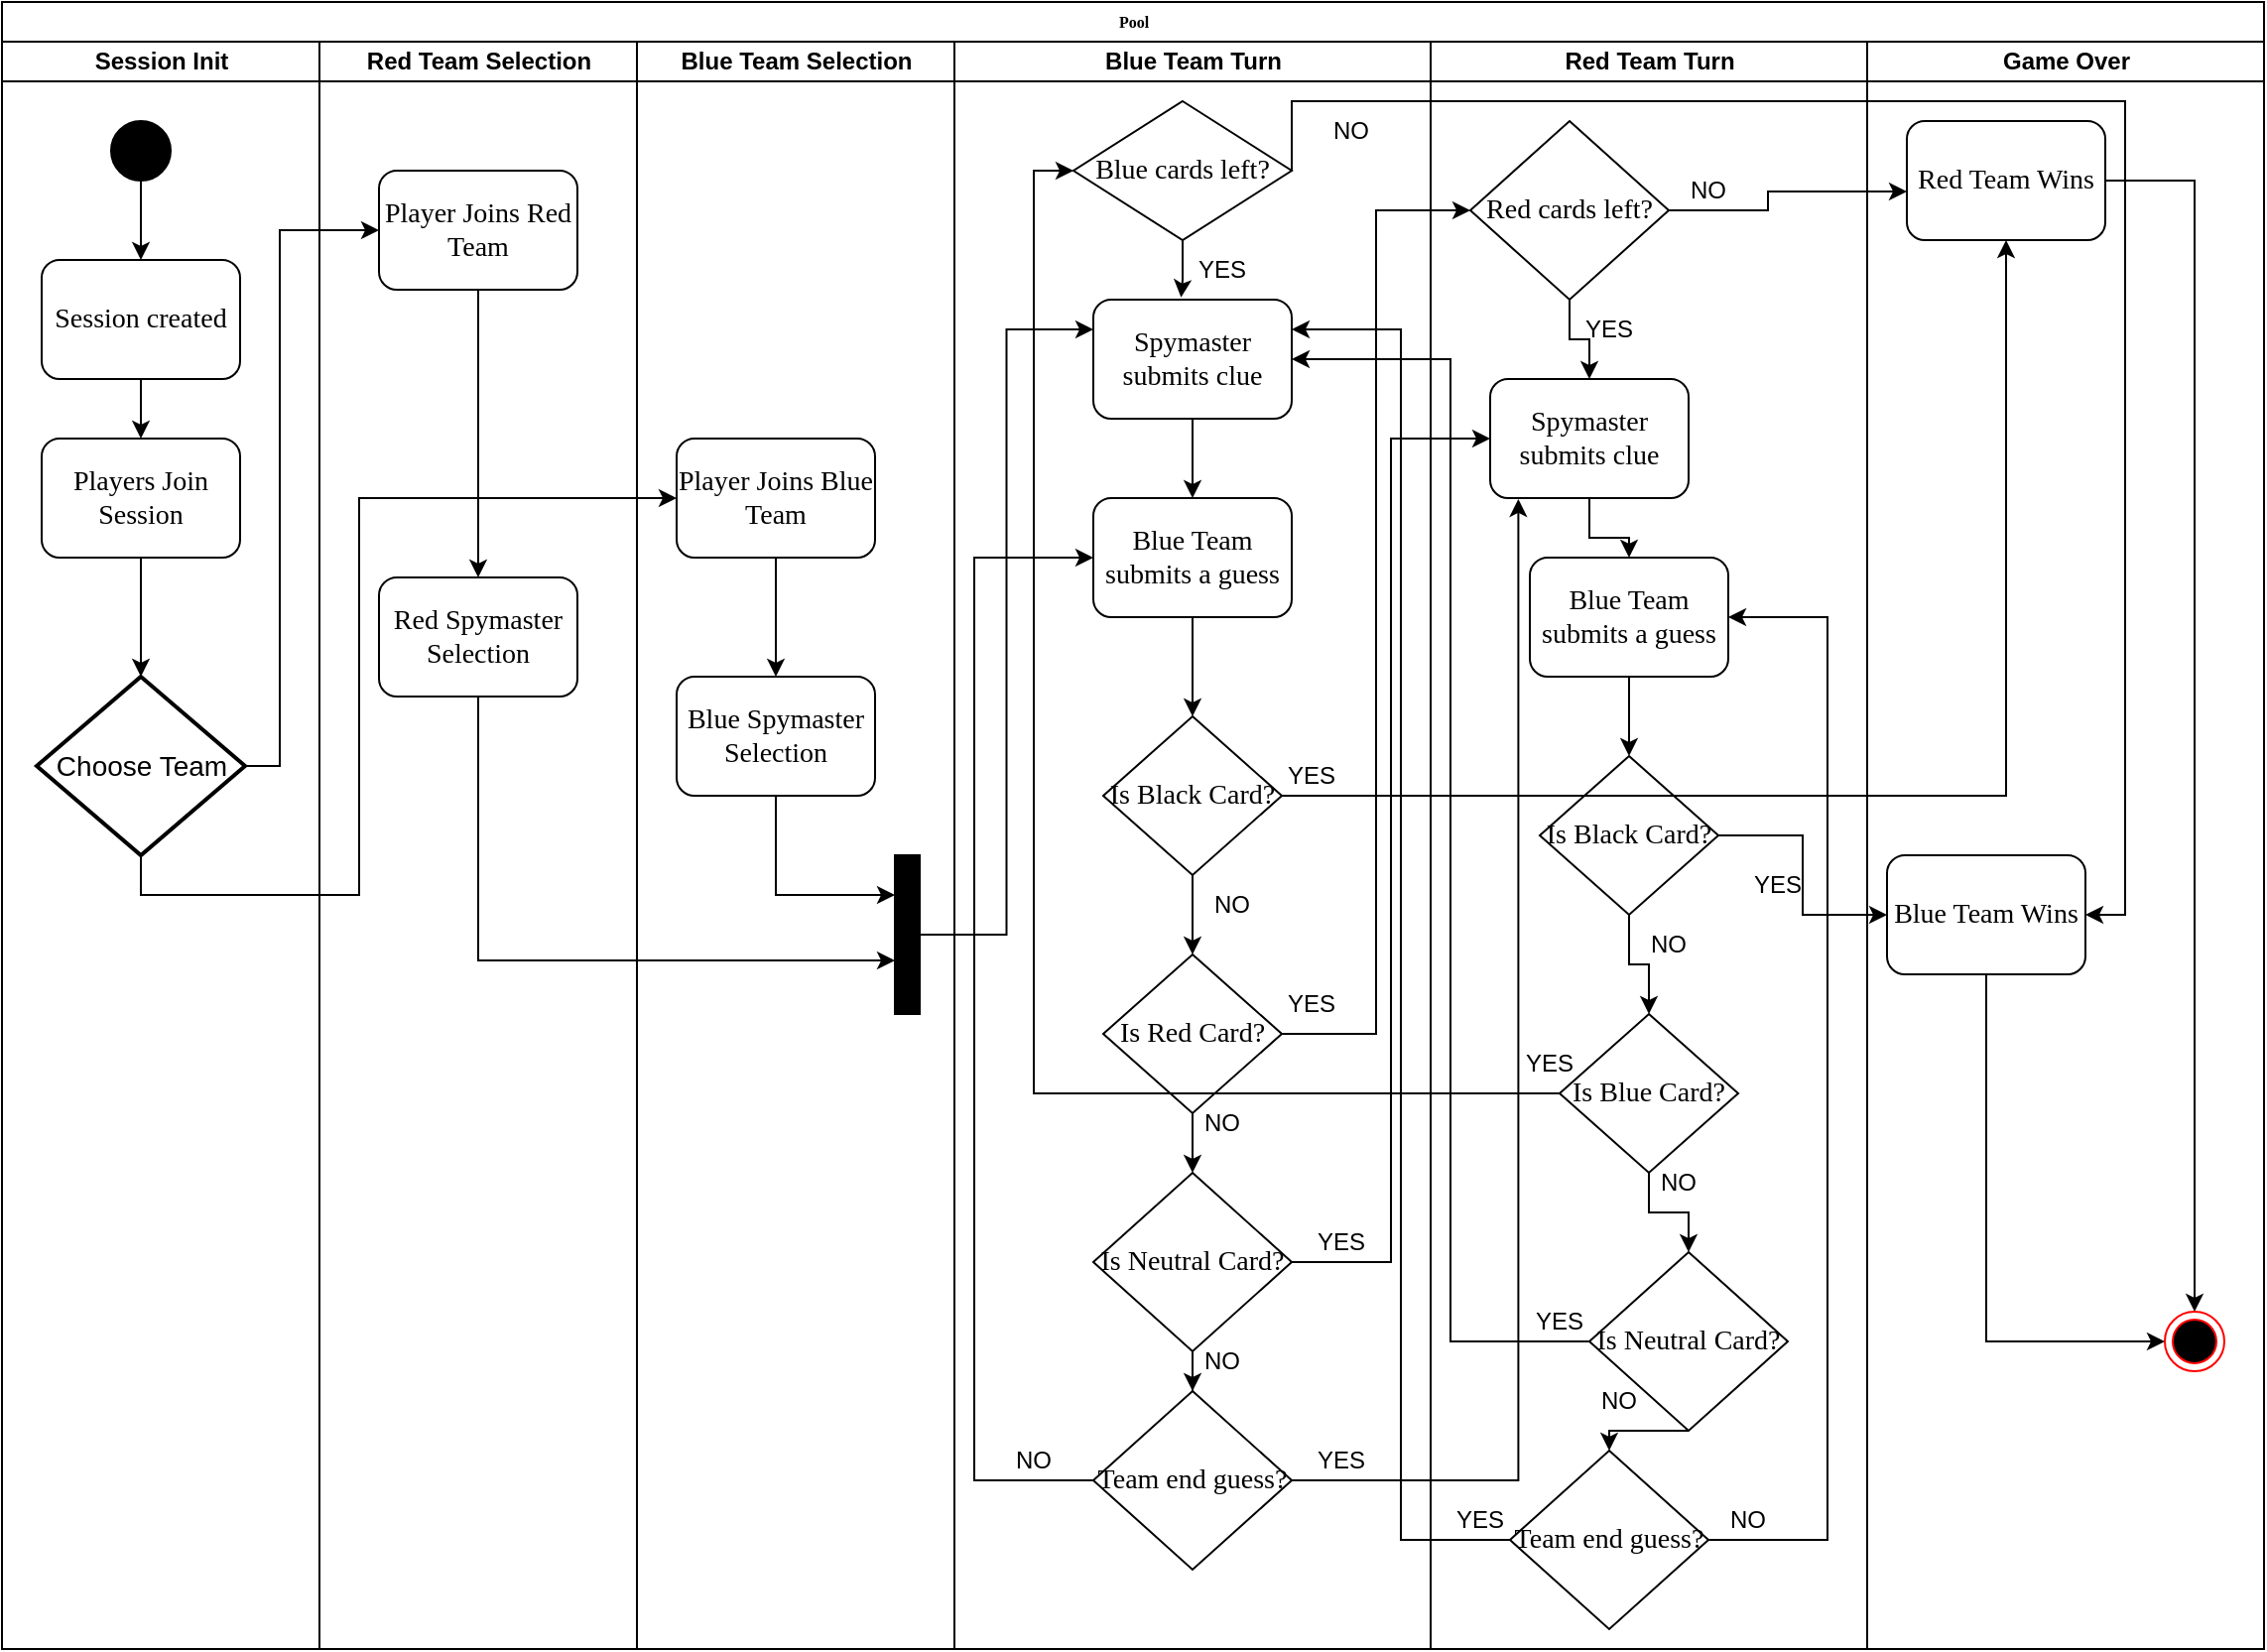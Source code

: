 <mxfile version="26.0.9">
  <diagram name="Page-1" id="74e2e168-ea6b-b213-b513-2b3c1d86103e">
    <mxGraphModel dx="1195" dy="697" grid="1" gridSize="10" guides="1" tooltips="1" connect="1" arrows="1" fold="1" page="1" pageScale="1" pageWidth="1100" pageHeight="850" background="none" math="0" shadow="0">
      <root>
        <mxCell id="0" />
        <mxCell id="1" parent="0" />
        <mxCell id="77e6c97f196da883-1" value="Pool" style="swimlane;html=1;childLayout=stackLayout;startSize=20;rounded=0;shadow=0;labelBackgroundColor=none;strokeWidth=1;fontFamily=Verdana;fontSize=8;align=center;" parent="1" vertex="1">
          <mxGeometry x="30" y="20" width="1140" height="830" as="geometry" />
        </mxCell>
        <mxCell id="77e6c97f196da883-2" value="Session Init" style="swimlane;html=1;startSize=20;" parent="77e6c97f196da883-1" vertex="1">
          <mxGeometry y="20" width="160" height="810" as="geometry" />
        </mxCell>
        <mxCell id="77e6c97f196da883-8" value="&lt;font style=&quot;font-size: 14px;&quot;&gt;Players Join Session&lt;/font&gt;" style="rounded=1;whiteSpace=wrap;html=1;shadow=0;labelBackgroundColor=none;strokeWidth=1;fontFamily=Verdana;fontSize=8;align=center;" parent="77e6c97f196da883-2" vertex="1">
          <mxGeometry x="20" y="200" width="100" height="60" as="geometry" />
        </mxCell>
        <mxCell id="aM04HESUFft2pr4y-VY5-19" style="edgeStyle=orthogonalEdgeStyle;rounded=0;orthogonalLoop=1;jettySize=auto;html=1;entryX=0.5;entryY=0;entryDx=0;entryDy=0;" edge="1" parent="77e6c97f196da883-2" source="aM04HESUFft2pr4y-VY5-17" target="aM04HESUFft2pr4y-VY5-18">
          <mxGeometry relative="1" as="geometry" />
        </mxCell>
        <mxCell id="aM04HESUFft2pr4y-VY5-17" value="" style="ellipse;fillColor=strokeColor;html=1;" vertex="1" parent="77e6c97f196da883-2">
          <mxGeometry x="55" y="40" width="30" height="30" as="geometry" />
        </mxCell>
        <mxCell id="aM04HESUFft2pr4y-VY5-20" style="edgeStyle=orthogonalEdgeStyle;rounded=0;orthogonalLoop=1;jettySize=auto;html=1;exitX=0.5;exitY=1;exitDx=0;exitDy=0;entryX=0.5;entryY=0;entryDx=0;entryDy=0;" edge="1" parent="77e6c97f196da883-2" source="aM04HESUFft2pr4y-VY5-18" target="77e6c97f196da883-8">
          <mxGeometry relative="1" as="geometry" />
        </mxCell>
        <mxCell id="aM04HESUFft2pr4y-VY5-18" value="&lt;font style=&quot;font-size: 14px;&quot;&gt;Session created&lt;/font&gt;" style="rounded=1;whiteSpace=wrap;html=1;shadow=0;labelBackgroundColor=none;strokeWidth=1;fontFamily=Verdana;fontSize=8;align=center;" vertex="1" parent="77e6c97f196da883-2">
          <mxGeometry x="20" y="110" width="100" height="60" as="geometry" />
        </mxCell>
        <mxCell id="aM04HESUFft2pr4y-VY5-43" value="&lt;font style=&quot;font-size: 14px;&quot;&gt;Choose Team&lt;/font&gt;" style="strokeWidth=2;html=1;shape=mxgraph.flowchart.decision;whiteSpace=wrap;" vertex="1" parent="77e6c97f196da883-2">
          <mxGeometry x="17.5" y="320" width="105" height="90" as="geometry" />
        </mxCell>
        <mxCell id="aM04HESUFft2pr4y-VY5-42" style="edgeStyle=orthogonalEdgeStyle;rounded=0;orthogonalLoop=1;jettySize=auto;html=1;exitX=0.5;exitY=1;exitDx=0;exitDy=0;" edge="1" parent="77e6c97f196da883-2" source="77e6c97f196da883-8" target="aM04HESUFft2pr4y-VY5-43">
          <mxGeometry relative="1" as="geometry">
            <mxPoint x="70" y="300" as="targetPoint" />
          </mxGeometry>
        </mxCell>
        <mxCell id="77e6c97f196da883-3" value="Red Team Selection" style="swimlane;html=1;startSize=20;" parent="77e6c97f196da883-1" vertex="1">
          <mxGeometry x="160" y="20" width="160" height="810" as="geometry" />
        </mxCell>
        <mxCell id="aM04HESUFft2pr4y-VY5-3" style="edgeStyle=orthogonalEdgeStyle;rounded=0;orthogonalLoop=1;jettySize=auto;html=1;" edge="1" parent="77e6c97f196da883-3" source="77e6c97f196da883-11">
          <mxGeometry relative="1" as="geometry">
            <mxPoint x="80" y="270" as="targetPoint" />
          </mxGeometry>
        </mxCell>
        <mxCell id="77e6c97f196da883-11" value="&lt;span style=&quot;font-size: 14px;&quot;&gt;Player Joins Red Team&lt;/span&gt;" style="rounded=1;whiteSpace=wrap;html=1;shadow=0;labelBackgroundColor=none;strokeWidth=1;fontFamily=Verdana;fontSize=8;align=center;" parent="77e6c97f196da883-3" vertex="1">
          <mxGeometry x="30" y="65" width="100" height="60" as="geometry" />
        </mxCell>
        <mxCell id="aM04HESUFft2pr4y-VY5-4" value="&lt;span style=&quot;font-size: 14px;&quot;&gt;Red Spymaster Selection&lt;/span&gt;" style="rounded=1;whiteSpace=wrap;html=1;shadow=0;labelBackgroundColor=none;strokeWidth=1;fontFamily=Verdana;fontSize=8;align=center;" vertex="1" parent="77e6c97f196da883-3">
          <mxGeometry x="30" y="270" width="100" height="60" as="geometry" />
        </mxCell>
        <mxCell id="77e6c97f196da883-4" value="Blue Team Selection" style="swimlane;html=1;startSize=20;" parent="77e6c97f196da883-1" vertex="1">
          <mxGeometry x="320" y="20" width="160" height="810" as="geometry" />
        </mxCell>
        <mxCell id="aM04HESUFft2pr4y-VY5-10" style="edgeStyle=orthogonalEdgeStyle;rounded=0;orthogonalLoop=1;jettySize=auto;html=1;" edge="1" parent="77e6c97f196da883-4" source="77e6c97f196da883-12" target="aM04HESUFft2pr4y-VY5-8">
          <mxGeometry relative="1" as="geometry" />
        </mxCell>
        <mxCell id="77e6c97f196da883-12" value="&lt;span style=&quot;font-size: 14px;&quot;&gt;Player Joins Blue Team&lt;/span&gt;" style="rounded=1;whiteSpace=wrap;html=1;shadow=0;labelBackgroundColor=none;strokeWidth=1;fontFamily=Verdana;fontSize=8;align=center;" parent="77e6c97f196da883-4" vertex="1">
          <mxGeometry x="20" y="200" width="100" height="60" as="geometry" />
        </mxCell>
        <mxCell id="aM04HESUFft2pr4y-VY5-8" value="&lt;span style=&quot;font-size: 14px;&quot;&gt;Blue Spymaster Selection&lt;/span&gt;" style="rounded=1;whiteSpace=wrap;html=1;shadow=0;labelBackgroundColor=none;strokeWidth=1;fontFamily=Verdana;fontSize=8;align=center;" vertex="1" parent="77e6c97f196da883-4">
          <mxGeometry x="20" y="320" width="100" height="60" as="geometry" />
        </mxCell>
        <mxCell id="aM04HESUFft2pr4y-VY5-14" value="" style="html=1;points=[];perimeter=orthogonalPerimeter;fillColor=strokeColor;" vertex="1" parent="77e6c97f196da883-4">
          <mxGeometry x="130" y="410" width="12.5" height="80" as="geometry" />
        </mxCell>
        <mxCell id="aM04HESUFft2pr4y-VY5-22" style="edgeStyle=orthogonalEdgeStyle;rounded=0;orthogonalLoop=1;jettySize=auto;html=1;exitX=0.5;exitY=1;exitDx=0;exitDy=0;entryX=0;entryY=0.25;entryDx=0;entryDy=0;entryPerimeter=0;" edge="1" parent="77e6c97f196da883-4" source="aM04HESUFft2pr4y-VY5-8" target="aM04HESUFft2pr4y-VY5-14">
          <mxGeometry relative="1" as="geometry" />
        </mxCell>
        <mxCell id="77e6c97f196da883-5" value="Blue Team Turn" style="swimlane;html=1;startSize=20;" parent="77e6c97f196da883-1" vertex="1">
          <mxGeometry x="480" y="20" width="240" height="810" as="geometry" />
        </mxCell>
        <mxCell id="aM04HESUFft2pr4y-VY5-46" style="edgeStyle=orthogonalEdgeStyle;rounded=0;orthogonalLoop=1;jettySize=auto;html=1;entryX=0.5;entryY=0;entryDx=0;entryDy=0;" edge="1" parent="77e6c97f196da883-5" source="77e6c97f196da883-16" target="aM04HESUFft2pr4y-VY5-41">
          <mxGeometry relative="1" as="geometry" />
        </mxCell>
        <mxCell id="77e6c97f196da883-16" value="&lt;span style=&quot;font-size: 14px;&quot;&gt;Is Black Card?&lt;/span&gt;" style="rhombus;whiteSpace=wrap;html=1;rounded=0;shadow=0;labelBackgroundColor=none;strokeWidth=1;fontFamily=Verdana;fontSize=8;align=center;" parent="77e6c97f196da883-5" vertex="1">
          <mxGeometry x="75" y="340" width="90" height="80" as="geometry" />
        </mxCell>
        <mxCell id="aM04HESUFft2pr4y-VY5-34" style="edgeStyle=orthogonalEdgeStyle;rounded=0;orthogonalLoop=1;jettySize=auto;html=1;exitX=0.5;exitY=1;exitDx=0;exitDy=0;entryX=0.5;entryY=0;entryDx=0;entryDy=0;" edge="1" parent="77e6c97f196da883-5" source="aM04HESUFft2pr4y-VY5-23" target="aM04HESUFft2pr4y-VY5-33">
          <mxGeometry relative="1" as="geometry" />
        </mxCell>
        <mxCell id="aM04HESUFft2pr4y-VY5-23" value="&lt;span style=&quot;font-size: 14px;&quot;&gt;Spymaster submits clue&lt;/span&gt;" style="rounded=1;whiteSpace=wrap;html=1;shadow=0;labelBackgroundColor=none;strokeWidth=1;fontFamily=Verdana;fontSize=8;align=center;" vertex="1" parent="77e6c97f196da883-5">
          <mxGeometry x="70" y="130" width="100" height="60" as="geometry" />
        </mxCell>
        <mxCell id="aM04HESUFft2pr4y-VY5-36" style="edgeStyle=orthogonalEdgeStyle;rounded=0;orthogonalLoop=1;jettySize=auto;html=1;exitX=0.5;exitY=1;exitDx=0;exitDy=0;entryX=0.5;entryY=0;entryDx=0;entryDy=0;" edge="1" parent="77e6c97f196da883-5" source="aM04HESUFft2pr4y-VY5-33" target="77e6c97f196da883-16">
          <mxGeometry relative="1" as="geometry" />
        </mxCell>
        <mxCell id="aM04HESUFft2pr4y-VY5-33" value="&lt;span style=&quot;font-size: 14px;&quot;&gt;Blue Team submits a guess&lt;/span&gt;" style="rounded=1;whiteSpace=wrap;html=1;shadow=0;labelBackgroundColor=none;strokeWidth=1;fontFamily=Verdana;fontSize=8;align=center;" vertex="1" parent="77e6c97f196da883-5">
          <mxGeometry x="70" y="230" width="100" height="60" as="geometry" />
        </mxCell>
        <mxCell id="aM04HESUFft2pr4y-VY5-39" value="YES" style="text;html=1;align=center;verticalAlign=middle;whiteSpace=wrap;rounded=0;" vertex="1" parent="77e6c97f196da883-5">
          <mxGeometry x="150" y="470" width="60" height="30" as="geometry" />
        </mxCell>
        <mxCell id="aM04HESUFft2pr4y-VY5-69" style="edgeStyle=orthogonalEdgeStyle;rounded=0;orthogonalLoop=1;jettySize=auto;html=1;entryX=0.5;entryY=0;entryDx=0;entryDy=0;" edge="1" parent="77e6c97f196da883-5" source="aM04HESUFft2pr4y-VY5-41" target="aM04HESUFft2pr4y-VY5-55">
          <mxGeometry relative="1" as="geometry" />
        </mxCell>
        <mxCell id="aM04HESUFft2pr4y-VY5-41" value="&lt;span style=&quot;font-size: 14px;&quot;&gt;Is Red Card?&lt;/span&gt;" style="rhombus;whiteSpace=wrap;html=1;rounded=0;shadow=0;labelBackgroundColor=none;strokeWidth=1;fontFamily=Verdana;fontSize=8;align=center;" vertex="1" parent="77e6c97f196da883-5">
          <mxGeometry x="75" y="460" width="90" height="80" as="geometry" />
        </mxCell>
        <mxCell id="aM04HESUFft2pr4y-VY5-70" style="edgeStyle=orthogonalEdgeStyle;rounded=0;orthogonalLoop=1;jettySize=auto;html=1;" edge="1" parent="77e6c97f196da883-5" source="aM04HESUFft2pr4y-VY5-55" target="aM04HESUFft2pr4y-VY5-64">
          <mxGeometry relative="1" as="geometry" />
        </mxCell>
        <mxCell id="aM04HESUFft2pr4y-VY5-55" value="&lt;span style=&quot;font-size: 14px;&quot;&gt;Is Neutral Card?&lt;/span&gt;" style="rhombus;whiteSpace=wrap;html=1;rounded=0;shadow=0;labelBackgroundColor=none;strokeWidth=1;fontFamily=Verdana;fontSize=8;align=center;" vertex="1" parent="77e6c97f196da883-5">
          <mxGeometry x="70" y="570" width="100" height="90" as="geometry" />
        </mxCell>
        <mxCell id="aM04HESUFft2pr4y-VY5-67" style="edgeStyle=orthogonalEdgeStyle;rounded=0;orthogonalLoop=1;jettySize=auto;html=1;exitX=0;exitY=0.5;exitDx=0;exitDy=0;entryX=0;entryY=0.5;entryDx=0;entryDy=0;" edge="1" parent="77e6c97f196da883-5" source="aM04HESUFft2pr4y-VY5-64" target="aM04HESUFft2pr4y-VY5-33">
          <mxGeometry relative="1" as="geometry">
            <Array as="points">
              <mxPoint x="10" y="725" />
              <mxPoint x="10" y="260" />
            </Array>
          </mxGeometry>
        </mxCell>
        <mxCell id="aM04HESUFft2pr4y-VY5-64" value="&lt;span style=&quot;font-size: 14px;&quot;&gt;Team end guess?&lt;/span&gt;" style="rhombus;whiteSpace=wrap;html=1;rounded=0;shadow=0;labelBackgroundColor=none;strokeWidth=1;fontFamily=Verdana;fontSize=8;align=center;" vertex="1" parent="77e6c97f196da883-5">
          <mxGeometry x="70" y="680" width="100" height="90" as="geometry" />
        </mxCell>
        <mxCell id="aM04HESUFft2pr4y-VY5-86" value="YES" style="text;html=1;align=center;verticalAlign=middle;whiteSpace=wrap;rounded=0;" vertex="1" parent="77e6c97f196da883-5">
          <mxGeometry x="150" y="355" width="60" height="30" as="geometry" />
        </mxCell>
        <mxCell id="aM04HESUFft2pr4y-VY5-88" value="YES" style="text;html=1;align=center;verticalAlign=middle;whiteSpace=wrap;rounded=0;" vertex="1" parent="77e6c97f196da883-5">
          <mxGeometry x="165" y="590" width="60" height="30" as="geometry" />
        </mxCell>
        <mxCell id="aM04HESUFft2pr4y-VY5-105" value="NO" style="text;html=1;align=center;verticalAlign=middle;whiteSpace=wrap;rounded=0;" vertex="1" parent="77e6c97f196da883-5">
          <mxGeometry x="110" y="420" width="60" height="30" as="geometry" />
        </mxCell>
        <mxCell id="aM04HESUFft2pr4y-VY5-106" value="NO" style="text;html=1;align=center;verticalAlign=middle;whiteSpace=wrap;rounded=0;" vertex="1" parent="77e6c97f196da883-5">
          <mxGeometry x="105" y="530" width="60" height="30" as="geometry" />
        </mxCell>
        <mxCell id="aM04HESUFft2pr4y-VY5-107" value="NO" style="text;html=1;align=center;verticalAlign=middle;whiteSpace=wrap;rounded=0;" vertex="1" parent="77e6c97f196da883-5">
          <mxGeometry x="105" y="650" width="60" height="30" as="geometry" />
        </mxCell>
        <mxCell id="aM04HESUFft2pr4y-VY5-108" value="&lt;span style=&quot;font-size: 14px;&quot;&gt;Blue cards left?&lt;/span&gt;" style="rhombus;whiteSpace=wrap;html=1;rounded=0;shadow=0;labelBackgroundColor=none;strokeWidth=1;fontFamily=Verdana;fontSize=8;align=center;" vertex="1" parent="77e6c97f196da883-5">
          <mxGeometry x="60" y="30" width="110" height="70" as="geometry" />
        </mxCell>
        <mxCell id="aM04HESUFft2pr4y-VY5-109" style="edgeStyle=orthogonalEdgeStyle;rounded=0;orthogonalLoop=1;jettySize=auto;html=1;entryX=0.442;entryY=-0.019;entryDx=0;entryDy=0;entryPerimeter=0;" edge="1" parent="77e6c97f196da883-5" source="aM04HESUFft2pr4y-VY5-108" target="aM04HESUFft2pr4y-VY5-23">
          <mxGeometry relative="1" as="geometry" />
        </mxCell>
        <mxCell id="aM04HESUFft2pr4y-VY5-110" value="YES" style="text;html=1;align=center;verticalAlign=middle;whiteSpace=wrap;rounded=0;" vertex="1" parent="77e6c97f196da883-5">
          <mxGeometry x="105" y="100" width="60" height="30" as="geometry" />
        </mxCell>
        <mxCell id="aM04HESUFft2pr4y-VY5-114" value="NO" style="text;html=1;align=center;verticalAlign=middle;whiteSpace=wrap;rounded=0;rotation=0;" vertex="1" parent="77e6c97f196da883-5">
          <mxGeometry x="170" y="30" width="60" height="30" as="geometry" />
        </mxCell>
        <mxCell id="aM04HESUFft2pr4y-VY5-158" value="NO" style="text;html=1;align=center;verticalAlign=middle;whiteSpace=wrap;rounded=0;" vertex="1" parent="77e6c97f196da883-5">
          <mxGeometry x="10" y="700" width="60" height="30" as="geometry" />
        </mxCell>
        <mxCell id="aM04HESUFft2pr4y-VY5-159" value="YES" style="text;html=1;align=center;verticalAlign=middle;whiteSpace=wrap;rounded=0;" vertex="1" parent="77e6c97f196da883-5">
          <mxGeometry x="165" y="700" width="60" height="30" as="geometry" />
        </mxCell>
        <mxCell id="77e6c97f196da883-6" value="Red Team Turn" style="swimlane;html=1;startSize=20;" parent="77e6c97f196da883-1" vertex="1">
          <mxGeometry x="720" y="20" width="220" height="810" as="geometry" />
        </mxCell>
        <mxCell id="aM04HESUFft2pr4y-VY5-57" style="edgeStyle=orthogonalEdgeStyle;rounded=0;orthogonalLoop=1;jettySize=auto;html=1;entryX=0.5;entryY=0;entryDx=0;entryDy=0;" edge="1" parent="77e6c97f196da883-6" source="aM04HESUFft2pr4y-VY5-48" target="aM04HESUFft2pr4y-VY5-56">
          <mxGeometry relative="1" as="geometry" />
        </mxCell>
        <mxCell id="aM04HESUFft2pr4y-VY5-48" value="&lt;span style=&quot;font-size: 14px;&quot;&gt;Red cards left?&lt;/span&gt;" style="rhombus;whiteSpace=wrap;html=1;rounded=0;shadow=0;labelBackgroundColor=none;strokeWidth=1;fontFamily=Verdana;fontSize=8;align=center;" vertex="1" parent="77e6c97f196da883-6">
          <mxGeometry x="20" y="40" width="100" height="90" as="geometry" />
        </mxCell>
        <mxCell id="aM04HESUFft2pr4y-VY5-52" value="NO" style="text;html=1;align=center;verticalAlign=middle;whiteSpace=wrap;rounded=0;rotation=0;" vertex="1" parent="77e6c97f196da883-6">
          <mxGeometry x="110" y="60" width="60" height="30" as="geometry" />
        </mxCell>
        <mxCell id="aM04HESUFft2pr4y-VY5-140" style="edgeStyle=orthogonalEdgeStyle;rounded=0;orthogonalLoop=1;jettySize=auto;html=1;entryX=0.5;entryY=0;entryDx=0;entryDy=0;" edge="1" parent="77e6c97f196da883-6" source="aM04HESUFft2pr4y-VY5-56" target="aM04HESUFft2pr4y-VY5-139">
          <mxGeometry relative="1" as="geometry" />
        </mxCell>
        <mxCell id="aM04HESUFft2pr4y-VY5-56" value="&lt;span style=&quot;font-size: 14px;&quot;&gt;Spymaster submits clue&lt;/span&gt;" style="rounded=1;whiteSpace=wrap;html=1;shadow=0;labelBackgroundColor=none;strokeWidth=1;fontFamily=Verdana;fontSize=8;align=center;" vertex="1" parent="77e6c97f196da883-6">
          <mxGeometry x="30" y="170" width="100" height="60" as="geometry" />
        </mxCell>
        <mxCell id="aM04HESUFft2pr4y-VY5-115" value="YES" style="text;html=1;align=center;verticalAlign=middle;whiteSpace=wrap;rounded=0;" vertex="1" parent="77e6c97f196da883-6">
          <mxGeometry x="60" y="130" width="60" height="30" as="geometry" />
        </mxCell>
        <mxCell id="aM04HESUFft2pr4y-VY5-142" style="edgeStyle=orthogonalEdgeStyle;rounded=0;orthogonalLoop=1;jettySize=auto;html=1;entryX=0.5;entryY=0;entryDx=0;entryDy=0;" edge="1" parent="77e6c97f196da883-6" source="aM04HESUFft2pr4y-VY5-139" target="aM04HESUFft2pr4y-VY5-141">
          <mxGeometry relative="1" as="geometry" />
        </mxCell>
        <mxCell id="aM04HESUFft2pr4y-VY5-139" value="&lt;span style=&quot;font-size: 14px;&quot;&gt;Blue Team submits a guess&lt;/span&gt;" style="rounded=1;whiteSpace=wrap;html=1;shadow=0;labelBackgroundColor=none;strokeWidth=1;fontFamily=Verdana;fontSize=8;align=center;" vertex="1" parent="77e6c97f196da883-6">
          <mxGeometry x="50" y="260" width="100" height="60" as="geometry" />
        </mxCell>
        <mxCell id="aM04HESUFft2pr4y-VY5-147" style="edgeStyle=orthogonalEdgeStyle;rounded=0;orthogonalLoop=1;jettySize=auto;html=1;entryX=0.5;entryY=0;entryDx=0;entryDy=0;" edge="1" parent="77e6c97f196da883-6" source="aM04HESUFft2pr4y-VY5-141" target="aM04HESUFft2pr4y-VY5-145">
          <mxGeometry relative="1" as="geometry" />
        </mxCell>
        <mxCell id="aM04HESUFft2pr4y-VY5-141" value="&lt;span style=&quot;font-size: 14px;&quot;&gt;Is Black Card?&lt;/span&gt;" style="rhombus;whiteSpace=wrap;html=1;rounded=0;shadow=0;labelBackgroundColor=none;strokeWidth=1;fontFamily=Verdana;fontSize=8;align=center;" vertex="1" parent="77e6c97f196da883-6">
          <mxGeometry x="55" y="360" width="90" height="80" as="geometry" />
        </mxCell>
        <mxCell id="aM04HESUFft2pr4y-VY5-144" value="YES" style="text;html=1;align=center;verticalAlign=middle;whiteSpace=wrap;rounded=0;" vertex="1" parent="77e6c97f196da883-6">
          <mxGeometry x="145" y="410" width="60" height="30" as="geometry" />
        </mxCell>
        <mxCell id="aM04HESUFft2pr4y-VY5-153" style="edgeStyle=orthogonalEdgeStyle;rounded=0;orthogonalLoop=1;jettySize=auto;html=1;exitX=0.5;exitY=1;exitDx=0;exitDy=0;entryX=0.5;entryY=0;entryDx=0;entryDy=0;" edge="1" parent="77e6c97f196da883-6" source="aM04HESUFft2pr4y-VY5-145" target="aM04HESUFft2pr4y-VY5-151">
          <mxGeometry relative="1" as="geometry" />
        </mxCell>
        <mxCell id="aM04HESUFft2pr4y-VY5-145" value="&lt;span style=&quot;font-size: 14px;&quot;&gt;Is Blue Card?&lt;/span&gt;" style="rhombus;whiteSpace=wrap;html=1;rounded=0;shadow=0;labelBackgroundColor=none;strokeWidth=1;fontFamily=Verdana;fontSize=8;align=center;" vertex="1" parent="77e6c97f196da883-6">
          <mxGeometry x="65" y="490" width="90" height="80" as="geometry" />
        </mxCell>
        <mxCell id="aM04HESUFft2pr4y-VY5-149" value="NO" style="text;html=1;align=center;verticalAlign=middle;whiteSpace=wrap;rounded=0;" vertex="1" parent="77e6c97f196da883-6">
          <mxGeometry x="90" y="440" width="60" height="30" as="geometry" />
        </mxCell>
        <mxCell id="aM04HESUFft2pr4y-VY5-150" value="YES" style="text;html=1;align=center;verticalAlign=middle;whiteSpace=wrap;rounded=0;" vertex="1" parent="77e6c97f196da883-6">
          <mxGeometry x="30" y="500" width="60" height="30" as="geometry" />
        </mxCell>
        <mxCell id="aM04HESUFft2pr4y-VY5-168" style="edgeStyle=orthogonalEdgeStyle;rounded=0;orthogonalLoop=1;jettySize=auto;html=1;exitX=0.5;exitY=1;exitDx=0;exitDy=0;entryX=0.5;entryY=0;entryDx=0;entryDy=0;" edge="1" parent="77e6c97f196da883-6" source="aM04HESUFft2pr4y-VY5-151" target="aM04HESUFft2pr4y-VY5-160">
          <mxGeometry relative="1" as="geometry">
            <Array as="points">
              <mxPoint x="90" y="700" />
            </Array>
          </mxGeometry>
        </mxCell>
        <mxCell id="aM04HESUFft2pr4y-VY5-151" value="&lt;span style=&quot;font-size: 14px;&quot;&gt;Is Neutral Card?&lt;/span&gt;" style="rhombus;whiteSpace=wrap;html=1;rounded=0;shadow=0;labelBackgroundColor=none;strokeWidth=1;fontFamily=Verdana;fontSize=8;align=center;" vertex="1" parent="77e6c97f196da883-6">
          <mxGeometry x="80" y="610" width="100" height="90" as="geometry" />
        </mxCell>
        <mxCell id="aM04HESUFft2pr4y-VY5-154" value="NO" style="text;html=1;align=center;verticalAlign=middle;whiteSpace=wrap;rounded=0;" vertex="1" parent="77e6c97f196da883-6">
          <mxGeometry x="95" y="560" width="60" height="30" as="geometry" />
        </mxCell>
        <mxCell id="aM04HESUFft2pr4y-VY5-156" value="YES" style="text;html=1;align=center;verticalAlign=middle;whiteSpace=wrap;rounded=0;" vertex="1" parent="77e6c97f196da883-6">
          <mxGeometry x="35" y="630" width="60" height="30" as="geometry" />
        </mxCell>
        <mxCell id="aM04HESUFft2pr4y-VY5-169" style="edgeStyle=orthogonalEdgeStyle;rounded=0;orthogonalLoop=1;jettySize=auto;html=1;exitX=1;exitY=0.5;exitDx=0;exitDy=0;entryX=1;entryY=0.5;entryDx=0;entryDy=0;" edge="1" parent="77e6c97f196da883-6" source="aM04HESUFft2pr4y-VY5-160" target="aM04HESUFft2pr4y-VY5-139">
          <mxGeometry relative="1" as="geometry">
            <Array as="points">
              <mxPoint x="200" y="755" />
              <mxPoint x="200" y="290" />
            </Array>
          </mxGeometry>
        </mxCell>
        <mxCell id="aM04HESUFft2pr4y-VY5-160" value="&lt;span style=&quot;font-size: 14px;&quot;&gt;Team end guess?&lt;/span&gt;" style="rhombus;whiteSpace=wrap;html=1;rounded=0;shadow=0;labelBackgroundColor=none;strokeWidth=1;fontFamily=Verdana;fontSize=8;align=center;" vertex="1" parent="77e6c97f196da883-6">
          <mxGeometry x="40" y="710" width="100" height="90" as="geometry" />
        </mxCell>
        <mxCell id="aM04HESUFft2pr4y-VY5-164" value="NO" style="text;html=1;align=center;verticalAlign=middle;whiteSpace=wrap;rounded=0;" vertex="1" parent="77e6c97f196da883-6">
          <mxGeometry x="65" y="670" width="60" height="30" as="geometry" />
        </mxCell>
        <mxCell id="aM04HESUFft2pr4y-VY5-167" value="YES" style="text;html=1;align=center;verticalAlign=middle;whiteSpace=wrap;rounded=0;" vertex="1" parent="77e6c97f196da883-6">
          <mxGeometry x="-5" y="730" width="60" height="30" as="geometry" />
        </mxCell>
        <mxCell id="aM04HESUFft2pr4y-VY5-170" value="NO" style="text;html=1;align=center;verticalAlign=middle;whiteSpace=wrap;rounded=0;" vertex="1" parent="77e6c97f196da883-6">
          <mxGeometry x="130" y="730" width="60" height="30" as="geometry" />
        </mxCell>
        <mxCell id="77e6c97f196da883-7" value="Game Over" style="swimlane;html=1;startSize=20;" parent="77e6c97f196da883-1" vertex="1">
          <mxGeometry x="940" y="20" width="200" height="810" as="geometry" />
        </mxCell>
        <mxCell id="aM04HESUFft2pr4y-VY5-173" style="edgeStyle=orthogonalEdgeStyle;rounded=0;orthogonalLoop=1;jettySize=auto;html=1;exitX=1;exitY=0.5;exitDx=0;exitDy=0;entryX=0.5;entryY=0;entryDx=0;entryDy=0;" edge="1" parent="77e6c97f196da883-7" source="aM04HESUFft2pr4y-VY5-38" target="aM04HESUFft2pr4y-VY5-171">
          <mxGeometry relative="1" as="geometry" />
        </mxCell>
        <mxCell id="aM04HESUFft2pr4y-VY5-38" value="&lt;span style=&quot;font-size: 14px;&quot;&gt;Red Team Wins&lt;/span&gt;" style="rounded=1;whiteSpace=wrap;html=1;shadow=0;labelBackgroundColor=none;strokeWidth=1;fontFamily=Verdana;fontSize=8;align=center;" vertex="1" parent="77e6c97f196da883-7">
          <mxGeometry x="20" y="40" width="100" height="60" as="geometry" />
        </mxCell>
        <mxCell id="aM04HESUFft2pr4y-VY5-172" style="edgeStyle=orthogonalEdgeStyle;rounded=0;orthogonalLoop=1;jettySize=auto;html=1;entryX=0;entryY=0.5;entryDx=0;entryDy=0;" edge="1" parent="77e6c97f196da883-7" source="aM04HESUFft2pr4y-VY5-112" target="aM04HESUFft2pr4y-VY5-171">
          <mxGeometry relative="1" as="geometry">
            <Array as="points">
              <mxPoint x="60" y="655" />
            </Array>
          </mxGeometry>
        </mxCell>
        <mxCell id="aM04HESUFft2pr4y-VY5-112" value="&lt;span style=&quot;font-size: 14px;&quot;&gt;Blue Team Wins&lt;/span&gt;" style="rounded=1;whiteSpace=wrap;html=1;shadow=0;labelBackgroundColor=none;strokeWidth=1;fontFamily=Verdana;fontSize=8;align=center;" vertex="1" parent="77e6c97f196da883-7">
          <mxGeometry x="10" y="410" width="100" height="60" as="geometry" />
        </mxCell>
        <mxCell id="aM04HESUFft2pr4y-VY5-171" value="" style="ellipse;html=1;shape=endState;fillColor=#000000;strokeColor=#ff0000;" vertex="1" parent="77e6c97f196da883-7">
          <mxGeometry x="150" y="640" width="30" height="30" as="geometry" />
        </mxCell>
        <mxCell id="aM04HESUFft2pr4y-VY5-21" style="edgeStyle=orthogonalEdgeStyle;rounded=0;orthogonalLoop=1;jettySize=auto;html=1;exitX=0.5;exitY=1;exitDx=0;exitDy=0;entryX=0;entryY=0.663;entryDx=0;entryDy=0;entryPerimeter=0;" edge="1" parent="77e6c97f196da883-1" source="aM04HESUFft2pr4y-VY5-4" target="aM04HESUFft2pr4y-VY5-14">
          <mxGeometry relative="1" as="geometry" />
        </mxCell>
        <mxCell id="aM04HESUFft2pr4y-VY5-24" style="edgeStyle=orthogonalEdgeStyle;rounded=0;orthogonalLoop=1;jettySize=auto;html=1;entryX=0;entryY=0.25;entryDx=0;entryDy=0;" edge="1" parent="77e6c97f196da883-1" source="aM04HESUFft2pr4y-VY5-14" target="aM04HESUFft2pr4y-VY5-23">
          <mxGeometry relative="1" as="geometry" />
        </mxCell>
        <mxCell id="aM04HESUFft2pr4y-VY5-44" style="edgeStyle=orthogonalEdgeStyle;rounded=0;orthogonalLoop=1;jettySize=auto;html=1;entryX=0;entryY=0.5;entryDx=0;entryDy=0;exitX=1;exitY=0.5;exitDx=0;exitDy=0;exitPerimeter=0;" edge="1" parent="77e6c97f196da883-1" source="aM04HESUFft2pr4y-VY5-43" target="77e6c97f196da883-11">
          <mxGeometry relative="1" as="geometry">
            <Array as="points">
              <mxPoint x="140" y="385" />
              <mxPoint x="140" y="115" />
            </Array>
          </mxGeometry>
        </mxCell>
        <mxCell id="aM04HESUFft2pr4y-VY5-45" style="edgeStyle=orthogonalEdgeStyle;rounded=0;orthogonalLoop=1;jettySize=auto;html=1;exitX=0.5;exitY=1;exitDx=0;exitDy=0;exitPerimeter=0;entryX=0;entryY=0.5;entryDx=0;entryDy=0;" edge="1" parent="77e6c97f196da883-1" source="aM04HESUFft2pr4y-VY5-43" target="77e6c97f196da883-12">
          <mxGeometry relative="1" as="geometry">
            <Array as="points">
              <mxPoint x="70" y="450" />
              <mxPoint x="180" y="450" />
              <mxPoint x="180" y="250" />
            </Array>
          </mxGeometry>
        </mxCell>
        <mxCell id="aM04HESUFft2pr4y-VY5-37" style="edgeStyle=orthogonalEdgeStyle;rounded=0;orthogonalLoop=1;jettySize=auto;html=1;exitX=1;exitY=0.5;exitDx=0;exitDy=0;entryX=0.5;entryY=1;entryDx=0;entryDy=0;" edge="1" parent="77e6c97f196da883-1" source="77e6c97f196da883-16" target="aM04HESUFft2pr4y-VY5-38">
          <mxGeometry relative="1" as="geometry">
            <mxPoint x="830" y="120" as="targetPoint" />
          </mxGeometry>
        </mxCell>
        <mxCell id="aM04HESUFft2pr4y-VY5-51" style="edgeStyle=orthogonalEdgeStyle;rounded=0;orthogonalLoop=1;jettySize=auto;html=1;entryX=0;entryY=0.592;entryDx=0;entryDy=0;entryPerimeter=0;" edge="1" parent="77e6c97f196da883-1" source="aM04HESUFft2pr4y-VY5-48" target="aM04HESUFft2pr4y-VY5-38">
          <mxGeometry relative="1" as="geometry">
            <Array as="points">
              <mxPoint x="890" y="105" />
              <mxPoint x="890" y="96" />
            </Array>
          </mxGeometry>
        </mxCell>
        <mxCell id="aM04HESUFft2pr4y-VY5-65" style="edgeStyle=orthogonalEdgeStyle;rounded=0;orthogonalLoop=1;jettySize=auto;html=1;entryX=0.142;entryY=1.008;entryDx=0;entryDy=0;entryPerimeter=0;" edge="1" parent="77e6c97f196da883-1" source="aM04HESUFft2pr4y-VY5-64" target="aM04HESUFft2pr4y-VY5-56">
          <mxGeometry relative="1" as="geometry" />
        </mxCell>
        <mxCell id="aM04HESUFft2pr4y-VY5-71" style="edgeStyle=orthogonalEdgeStyle;rounded=0;orthogonalLoop=1;jettySize=auto;html=1;exitX=1;exitY=0.5;exitDx=0;exitDy=0;entryX=0;entryY=0.5;entryDx=0;entryDy=0;" edge="1" parent="77e6c97f196da883-1" source="aM04HESUFft2pr4y-VY5-41" target="aM04HESUFft2pr4y-VY5-48">
          <mxGeometry relative="1" as="geometry" />
        </mxCell>
        <mxCell id="aM04HESUFft2pr4y-VY5-87" style="edgeStyle=orthogonalEdgeStyle;rounded=0;orthogonalLoop=1;jettySize=auto;html=1;exitX=1;exitY=0.5;exitDx=0;exitDy=0;entryX=0;entryY=0.5;entryDx=0;entryDy=0;" edge="1" parent="77e6c97f196da883-1" source="aM04HESUFft2pr4y-VY5-55" target="aM04HESUFft2pr4y-VY5-56">
          <mxGeometry relative="1" as="geometry" />
        </mxCell>
        <mxCell id="aM04HESUFft2pr4y-VY5-113" style="edgeStyle=orthogonalEdgeStyle;rounded=0;orthogonalLoop=1;jettySize=auto;html=1;exitX=1;exitY=0.5;exitDx=0;exitDy=0;entryX=1;entryY=0.5;entryDx=0;entryDy=0;" edge="1" parent="77e6c97f196da883-1" source="aM04HESUFft2pr4y-VY5-108" target="aM04HESUFft2pr4y-VY5-112">
          <mxGeometry relative="1" as="geometry">
            <Array as="points">
              <mxPoint x="650" y="50" />
              <mxPoint x="1070" y="50" />
              <mxPoint x="1070" y="460" />
            </Array>
          </mxGeometry>
        </mxCell>
        <mxCell id="aM04HESUFft2pr4y-VY5-143" style="edgeStyle=orthogonalEdgeStyle;rounded=0;orthogonalLoop=1;jettySize=auto;html=1;exitX=1;exitY=0.5;exitDx=0;exitDy=0;entryX=0;entryY=0.5;entryDx=0;entryDy=0;" edge="1" parent="77e6c97f196da883-1" source="aM04HESUFft2pr4y-VY5-141" target="aM04HESUFft2pr4y-VY5-112">
          <mxGeometry relative="1" as="geometry" />
        </mxCell>
        <mxCell id="aM04HESUFft2pr4y-VY5-148" style="edgeStyle=orthogonalEdgeStyle;rounded=0;orthogonalLoop=1;jettySize=auto;html=1;exitX=0;exitY=0.5;exitDx=0;exitDy=0;entryX=0;entryY=0.5;entryDx=0;entryDy=0;" edge="1" parent="77e6c97f196da883-1" source="aM04HESUFft2pr4y-VY5-145" target="aM04HESUFft2pr4y-VY5-108">
          <mxGeometry relative="1" as="geometry" />
        </mxCell>
        <mxCell id="aM04HESUFft2pr4y-VY5-155" style="edgeStyle=orthogonalEdgeStyle;rounded=0;orthogonalLoop=1;jettySize=auto;html=1;exitX=0;exitY=0.5;exitDx=0;exitDy=0;entryX=1;entryY=0.5;entryDx=0;entryDy=0;" edge="1" parent="77e6c97f196da883-1" source="aM04HESUFft2pr4y-VY5-151" target="aM04HESUFft2pr4y-VY5-23">
          <mxGeometry relative="1" as="geometry">
            <Array as="points">
              <mxPoint x="730" y="675" />
              <mxPoint x="730" y="180" />
            </Array>
          </mxGeometry>
        </mxCell>
        <mxCell id="aM04HESUFft2pr4y-VY5-166" style="edgeStyle=orthogonalEdgeStyle;rounded=0;orthogonalLoop=1;jettySize=auto;html=1;exitX=0;exitY=0.5;exitDx=0;exitDy=0;entryX=1;entryY=0.25;entryDx=0;entryDy=0;" edge="1" parent="77e6c97f196da883-1" source="aM04HESUFft2pr4y-VY5-160" target="aM04HESUFft2pr4y-VY5-23">
          <mxGeometry relative="1" as="geometry" />
        </mxCell>
      </root>
    </mxGraphModel>
  </diagram>
</mxfile>
